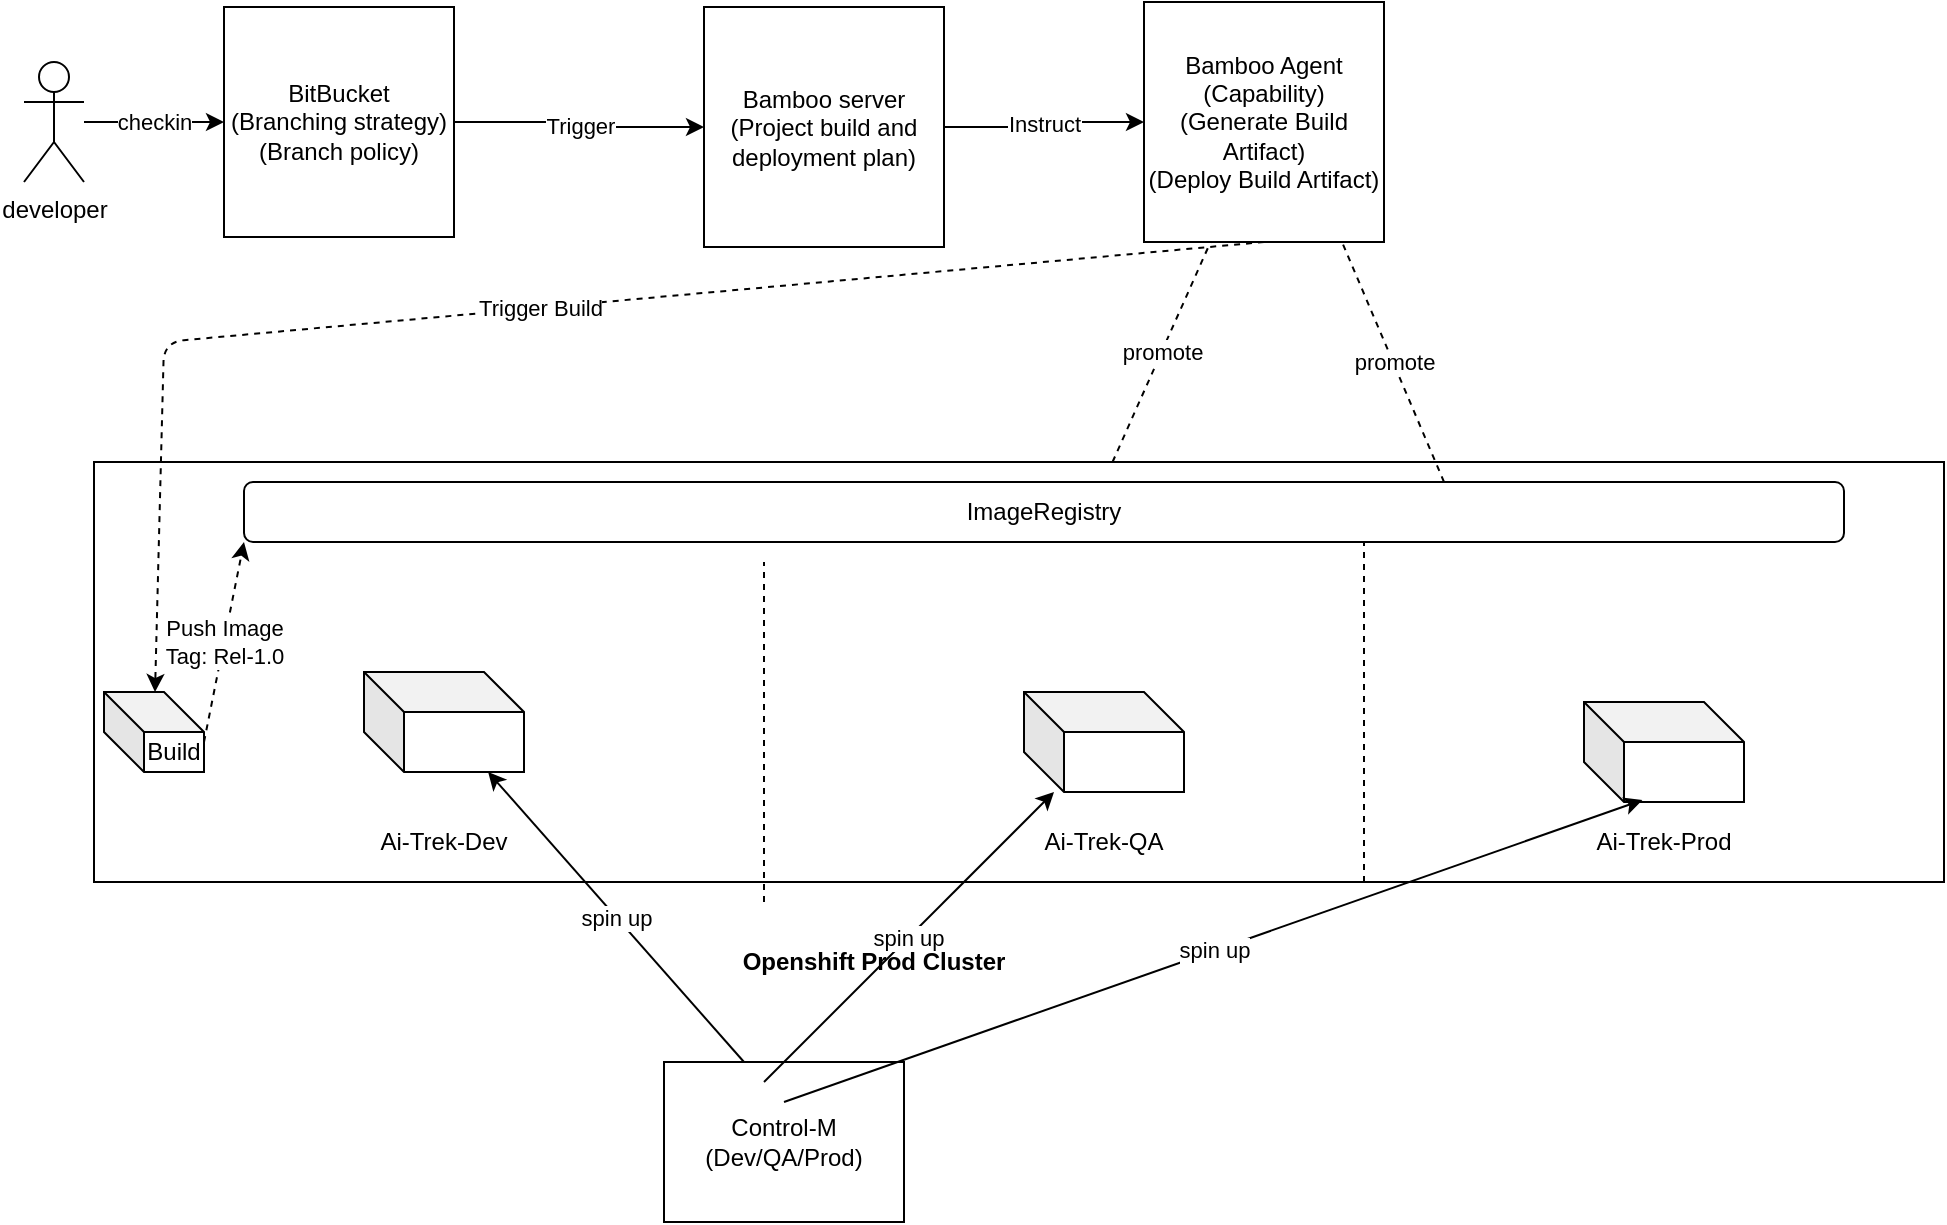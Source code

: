<mxfile version="14.7.5" type="github">
  <diagram id="n_A5Yna5OmtmDhek5Ezf" name="Page-1">
    <mxGraphModel dx="1504" dy="681" grid="1" gridSize="10" guides="1" tooltips="1" connect="1" arrows="1" fold="1" page="1" pageScale="1" pageWidth="850" pageHeight="1100" math="0" shadow="0">
      <root>
        <mxCell id="0" />
        <mxCell id="1" parent="0" />
        <mxCell id="tO0e6skie_B2prgdlvFt-8" value="checkin" style="edgeStyle=orthogonalEdgeStyle;rounded=0;orthogonalLoop=1;jettySize=auto;html=1;" parent="1" source="tO0e6skie_B2prgdlvFt-1" target="tO0e6skie_B2prgdlvFt-5" edge="1">
          <mxGeometry relative="1" as="geometry" />
        </mxCell>
        <mxCell id="tO0e6skie_B2prgdlvFt-1" value="developer&lt;br&gt;" style="shape=umlActor;verticalLabelPosition=bottom;verticalAlign=top;html=1;outlineConnect=0;" parent="1" vertex="1">
          <mxGeometry x="20" y="170" width="30" height="60" as="geometry" />
        </mxCell>
        <mxCell id="tO0e6skie_B2prgdlvFt-9" value="Trigger" style="edgeStyle=orthogonalEdgeStyle;rounded=0;orthogonalLoop=1;jettySize=auto;html=1;" parent="1" source="tO0e6skie_B2prgdlvFt-5" target="tO0e6skie_B2prgdlvFt-6" edge="1">
          <mxGeometry relative="1" as="geometry" />
        </mxCell>
        <mxCell id="tO0e6skie_B2prgdlvFt-5" value="BitBucket&lt;br&gt;(Branching strategy)&lt;br&gt;(Branch policy)" style="whiteSpace=wrap;html=1;aspect=fixed;" parent="1" vertex="1">
          <mxGeometry x="120" y="142.5" width="115" height="115" as="geometry" />
        </mxCell>
        <mxCell id="tO0e6skie_B2prgdlvFt-12" value="Instruct" style="edgeStyle=orthogonalEdgeStyle;rounded=0;orthogonalLoop=1;jettySize=auto;html=1;" parent="1" source="tO0e6skie_B2prgdlvFt-6" target="tO0e6skie_B2prgdlvFt-10" edge="1">
          <mxGeometry relative="1" as="geometry" />
        </mxCell>
        <mxCell id="tO0e6skie_B2prgdlvFt-6" value="Bamboo server&lt;br&gt;(Project build and deployment plan)" style="rounded=0;whiteSpace=wrap;html=1;" parent="1" vertex="1">
          <mxGeometry x="360" y="142.5" width="120" height="120" as="geometry" />
        </mxCell>
        <mxCell id="tO0e6skie_B2prgdlvFt-10" value="Bamboo Agent&lt;br&gt;(Capability)&lt;br&gt;(Generate Build Artifact)&lt;br&gt;(Deploy Build Artifact)" style="rounded=0;whiteSpace=wrap;html=1;" parent="1" vertex="1">
          <mxGeometry x="580" y="140" width="120" height="120" as="geometry" />
        </mxCell>
        <mxCell id="tO0e6skie_B2prgdlvFt-15" value="" style="rounded=0;whiteSpace=wrap;html=1;" parent="1" vertex="1">
          <mxGeometry x="55" y="370" width="925" height="210" as="geometry" />
        </mxCell>
        <mxCell id="tO0e6skie_B2prgdlvFt-21" value="ImageRegistry" style="rounded=1;whiteSpace=wrap;html=1;" parent="1" vertex="1">
          <mxGeometry x="130" y="380" width="800" height="30" as="geometry" />
        </mxCell>
        <mxCell id="tO0e6skie_B2prgdlvFt-29" value="Control-M&lt;br&gt;(Dev/QA/Prod)" style="rounded=0;whiteSpace=wrap;html=1;" parent="1" vertex="1">
          <mxGeometry x="340" y="670" width="120" height="80" as="geometry" />
        </mxCell>
        <mxCell id="tO0e6skie_B2prgdlvFt-30" value="" style="shape=cube;whiteSpace=wrap;html=1;boundedLbl=1;backgroundOutline=1;darkOpacity=0.05;darkOpacity2=0.1;" parent="1" vertex="1">
          <mxGeometry x="520" y="485" width="80" height="50" as="geometry" />
        </mxCell>
        <mxCell id="tO0e6skie_B2prgdlvFt-32" value="" style="shape=cube;whiteSpace=wrap;html=1;boundedLbl=1;backgroundOutline=1;darkOpacity=0.05;darkOpacity2=0.1;" parent="1" vertex="1">
          <mxGeometry x="190" y="475" width="80" height="50" as="geometry" />
        </mxCell>
        <mxCell id="tO0e6skie_B2prgdlvFt-39" value="" style="endArrow=none;dashed=1;html=1;exitX=0.5;exitY=0;exitDx=0;exitDy=0;" parent="1" edge="1">
          <mxGeometry width="50" height="50" relative="1" as="geometry">
            <mxPoint x="390" y="590" as="sourcePoint" />
            <mxPoint x="390" y="420" as="targetPoint" />
          </mxGeometry>
        </mxCell>
        <mxCell id="tO0e6skie_B2prgdlvFt-45" value="Ai-Trek-QA" style="text;html=1;strokeColor=none;fillColor=none;align=center;verticalAlign=middle;whiteSpace=wrap;rounded=0;" parent="1" vertex="1">
          <mxGeometry x="520" y="550" width="80" height="20" as="geometry" />
        </mxCell>
        <mxCell id="tO0e6skie_B2prgdlvFt-48" value="Openshift Prod Cluster" style="text;html=1;strokeColor=none;fillColor=none;align=center;verticalAlign=middle;whiteSpace=wrap;rounded=0;fontStyle=1" parent="1" vertex="1">
          <mxGeometry x="360" y="610" width="170" height="20" as="geometry" />
        </mxCell>
        <mxCell id="tO0e6skie_B2prgdlvFt-51" value="Ai-Trek-Prod" style="text;html=1;strokeColor=none;fillColor=none;align=center;verticalAlign=middle;whiteSpace=wrap;rounded=0;" parent="1" vertex="1">
          <mxGeometry x="800" y="550" width="80" height="20" as="geometry" />
        </mxCell>
        <mxCell id="tO0e6skie_B2prgdlvFt-52" value="" style="shape=cube;whiteSpace=wrap;html=1;boundedLbl=1;backgroundOutline=1;darkOpacity=0.05;darkOpacity2=0.1;" parent="1" vertex="1">
          <mxGeometry x="800" y="490" width="80" height="50" as="geometry" />
        </mxCell>
        <mxCell id="tO0e6skie_B2prgdlvFt-55" value="Ai-Trek-Dev&lt;br&gt;" style="text;html=1;strokeColor=none;fillColor=none;align=center;verticalAlign=middle;whiteSpace=wrap;rounded=0;" parent="1" vertex="1">
          <mxGeometry x="190" y="550" width="80" height="20" as="geometry" />
        </mxCell>
        <mxCell id="tO0e6skie_B2prgdlvFt-56" value="Build" style="shape=cube;whiteSpace=wrap;html=1;boundedLbl=1;backgroundOutline=1;darkOpacity=0.05;darkOpacity2=0.1;" parent="1" vertex="1">
          <mxGeometry x="60" y="485" width="50" height="40" as="geometry" />
        </mxCell>
        <mxCell id="tO0e6skie_B2prgdlvFt-58" value="Trigger Build" style="endArrow=classic;html=1;dashed=1;exitX=0.5;exitY=1;exitDx=0;exitDy=0;" parent="1" source="tO0e6skie_B2prgdlvFt-10" target="tO0e6skie_B2prgdlvFt-56" edge="1">
          <mxGeometry width="50" height="50" relative="1" as="geometry">
            <mxPoint x="430" y="410" as="sourcePoint" />
            <mxPoint x="480" y="360" as="targetPoint" />
            <Array as="points">
              <mxPoint x="90" y="310" />
            </Array>
          </mxGeometry>
        </mxCell>
        <mxCell id="tO0e6skie_B2prgdlvFt-59" value="Push Image&lt;br&gt;Tag: Rel-1.0" style="endArrow=classic;html=1;dashed=1;entryX=0;entryY=1;entryDx=0;entryDy=0;" parent="1" target="tO0e6skie_B2prgdlvFt-21" edge="1">
          <mxGeometry width="50" height="50" relative="1" as="geometry">
            <mxPoint x="110" y="510" as="sourcePoint" />
            <mxPoint x="160" y="460" as="targetPoint" />
          </mxGeometry>
        </mxCell>
        <mxCell id="a6P5Tudo0_EHyCM7NgOF-3" value="" style="endArrow=none;dashed=1;html=1;exitX=0.5;exitY=0;exitDx=0;exitDy=0;" parent="1" edge="1">
          <mxGeometry width="50" height="50" relative="1" as="geometry">
            <mxPoint x="690" y="580" as="sourcePoint" />
            <mxPoint x="690" y="410" as="targetPoint" />
          </mxGeometry>
        </mxCell>
        <mxCell id="a6P5Tudo0_EHyCM7NgOF-5" value="promote" style="endArrow=none;dashed=1;html=1;" parent="1" source="tO0e6skie_B2prgdlvFt-15" target="tO0e6skie_B2prgdlvFt-10" edge="1">
          <mxGeometry width="50" height="50" relative="1" as="geometry">
            <mxPoint x="620" y="420" as="sourcePoint" />
            <mxPoint x="670" y="370" as="targetPoint" />
          </mxGeometry>
        </mxCell>
        <mxCell id="a6P5Tudo0_EHyCM7NgOF-6" value="promote" style="endArrow=none;dashed=1;html=1;exitX=0.75;exitY=0;exitDx=0;exitDy=0;" parent="1" source="tO0e6skie_B2prgdlvFt-21" edge="1">
          <mxGeometry width="50" height="50" relative="1" as="geometry">
            <mxPoint x="630.003" y="370" as="sourcePoint" />
            <mxPoint x="679.003" y="260" as="targetPoint" />
          </mxGeometry>
        </mxCell>
        <mxCell id="SCwaS_FbxUifVP0902Xx-1" value="spin up" style="endArrow=classic;html=1;" edge="1" parent="1" target="tO0e6skie_B2prgdlvFt-32">
          <mxGeometry width="50" height="50" relative="1" as="geometry">
            <mxPoint x="380" y="670" as="sourcePoint" />
            <mxPoint x="430" y="620" as="targetPoint" />
          </mxGeometry>
        </mxCell>
        <mxCell id="SCwaS_FbxUifVP0902Xx-2" value="spin up" style="endArrow=classic;html=1;" edge="1" parent="1" target="tO0e6skie_B2prgdlvFt-30">
          <mxGeometry width="50" height="50" relative="1" as="geometry">
            <mxPoint x="390" y="680" as="sourcePoint" />
            <mxPoint x="262.059" y="535" as="targetPoint" />
          </mxGeometry>
        </mxCell>
        <mxCell id="SCwaS_FbxUifVP0902Xx-3" value="spin up" style="endArrow=classic;html=1;entryX=0.365;entryY=0.98;entryDx=0;entryDy=0;entryPerimeter=0;" edge="1" parent="1" target="tO0e6skie_B2prgdlvFt-52">
          <mxGeometry width="50" height="50" relative="1" as="geometry">
            <mxPoint x="400" y="690" as="sourcePoint" />
            <mxPoint x="545" y="545" as="targetPoint" />
          </mxGeometry>
        </mxCell>
      </root>
    </mxGraphModel>
  </diagram>
</mxfile>
